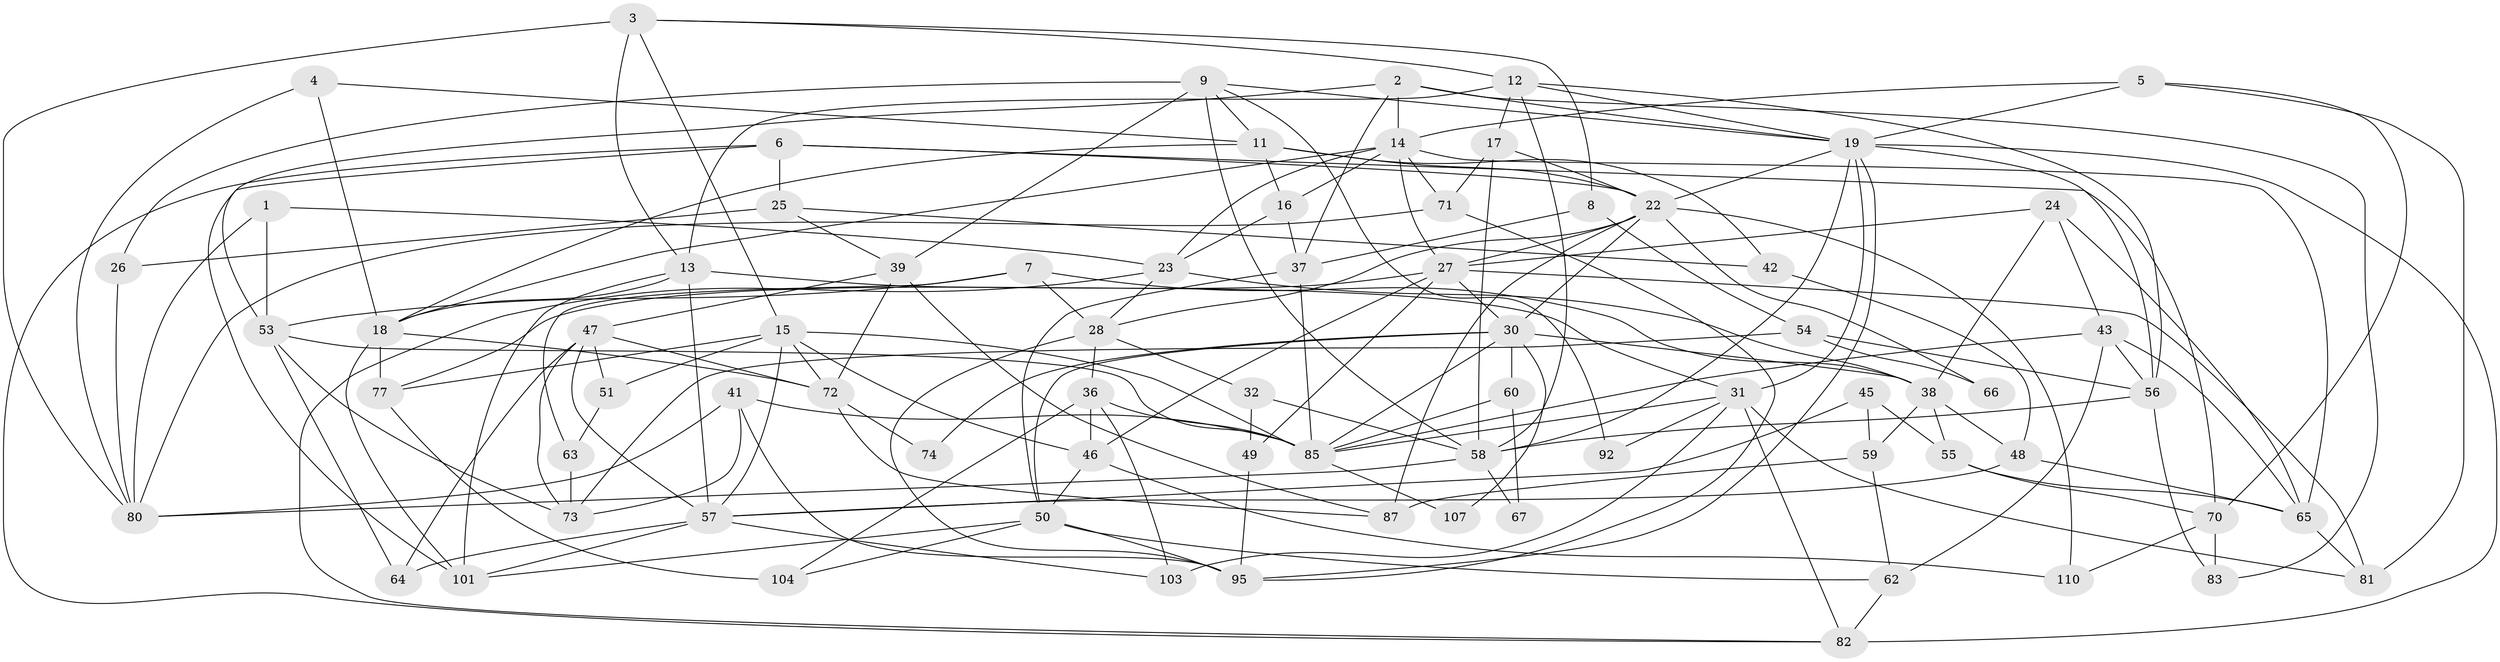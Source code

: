 // original degree distribution, {3: 0.2894736842105263, 5: 0.23684210526315788, 4: 0.2807017543859649, 6: 0.06140350877192982, 7: 0.02631578947368421, 2: 0.09649122807017543, 9: 0.008771929824561403}
// Generated by graph-tools (version 1.1) at 2025/41/03/06/25 10:41:54]
// undirected, 75 vertices, 183 edges
graph export_dot {
graph [start="1"]
  node [color=gray90,style=filled];
  1;
  2 [super="+21"];
  3;
  4;
  5;
  6 [super="+29"];
  7 [super="+33"];
  8;
  9 [super="+10"];
  11 [super="+113"];
  12 [super="+34"];
  13 [super="+84"];
  14 [super="+89"];
  15 [super="+44"];
  16;
  17;
  18 [super="+98"];
  19 [super="+20"];
  22 [super="+112"];
  23 [super="+69"];
  24;
  25;
  26;
  27 [super="+99"];
  28 [super="+75"];
  30 [super="+35"];
  31 [super="+102"];
  32;
  36 [super="+90"];
  37 [super="+96"];
  38 [super="+109"];
  39 [super="+40"];
  41 [super="+97"];
  42;
  43 [super="+52"];
  45;
  46;
  47 [super="+61"];
  48;
  49;
  50 [super="+78"];
  51;
  53 [super="+88"];
  54;
  55;
  56 [super="+91"];
  57 [super="+68"];
  58 [super="+94"];
  59 [super="+76"];
  60;
  62;
  63;
  64;
  65 [super="+79"];
  66;
  67;
  70 [super="+105"];
  71;
  72 [super="+114"];
  73;
  74;
  77 [super="+86"];
  80 [super="+106"];
  81;
  82 [super="+93"];
  83;
  85 [super="+111"];
  87 [super="+100"];
  92;
  95 [super="+108"];
  101;
  103;
  104;
  107;
  110;
  1 -- 23;
  1 -- 80;
  1 -- 53;
  2 -- 53;
  2 -- 19;
  2 -- 83;
  2 -- 14;
  2 -- 37;
  3 -- 13;
  3 -- 8;
  3 -- 80;
  3 -- 12;
  3 -- 15;
  4 -- 18;
  4 -- 80;
  4 -- 11;
  5 -- 81;
  5 -- 19;
  5 -- 70;
  5 -- 14;
  6 -- 82;
  6 -- 101;
  6 -- 70;
  6 -- 25;
  6 -- 22;
  7 -- 63;
  7 -- 53;
  7 -- 28;
  7 -- 38;
  8 -- 37;
  8 -- 54;
  9 -- 11;
  9 -- 26;
  9 -- 19;
  9 -- 58;
  9 -- 92;
  9 -- 39 [weight=2];
  11 -- 22;
  11 -- 42;
  11 -- 16;
  11 -- 18;
  12 -- 17;
  12 -- 56;
  12 -- 19;
  12 -- 58;
  12 -- 13;
  13 -- 101;
  13 -- 18;
  13 -- 57;
  13 -- 31;
  14 -- 71;
  14 -- 16;
  14 -- 65;
  14 -- 18;
  14 -- 27;
  14 -- 23;
  15 -- 77;
  15 -- 46;
  15 -- 51;
  15 -- 85;
  15 -- 72;
  15 -- 57;
  16 -- 37;
  16 -- 23;
  17 -- 58;
  17 -- 71;
  17 -- 22;
  18 -- 101;
  18 -- 77;
  18 -- 72;
  19 -- 22;
  19 -- 58;
  19 -- 95;
  19 -- 82;
  19 -- 31;
  19 -- 56;
  22 -- 87;
  22 -- 66;
  22 -- 30;
  22 -- 28;
  22 -- 110;
  22 -- 27;
  23 -- 38;
  23 -- 82;
  23 -- 28;
  24 -- 65;
  24 -- 38;
  24 -- 43;
  24 -- 27;
  25 -- 42;
  25 -- 26;
  25 -- 39;
  26 -- 80;
  27 -- 46;
  27 -- 49;
  27 -- 81;
  27 -- 77;
  27 -- 30;
  28 -- 32;
  28 -- 95;
  28 -- 36;
  30 -- 60 [weight=2];
  30 -- 74;
  30 -- 107;
  30 -- 85;
  30 -- 50;
  30 -- 38;
  31 -- 81;
  31 -- 82;
  31 -- 85;
  31 -- 103;
  31 -- 92;
  32 -- 49;
  32 -- 58;
  36 -- 103;
  36 -- 46;
  36 -- 85;
  36 -- 104;
  37 -- 85;
  37 -- 50;
  38 -- 55;
  38 -- 59;
  38 -- 48;
  39 -- 72;
  39 -- 47;
  39 -- 87;
  41 -- 85 [weight=2];
  41 -- 73;
  41 -- 95;
  41 -- 80;
  42 -- 48;
  43 -- 85;
  43 -- 56;
  43 -- 65;
  43 -- 62;
  45 -- 57;
  45 -- 55;
  45 -- 59;
  46 -- 110;
  46 -- 50;
  47 -- 64;
  47 -- 73;
  47 -- 57;
  47 -- 51;
  47 -- 72;
  48 -- 57;
  48 -- 65;
  49 -- 95;
  50 -- 62;
  50 -- 104;
  50 -- 95;
  50 -- 101;
  51 -- 63;
  53 -- 73;
  53 -- 85;
  53 -- 64;
  54 -- 73;
  54 -- 66;
  54 -- 56;
  55 -- 65;
  55 -- 70;
  56 -- 83;
  56 -- 58;
  57 -- 64;
  57 -- 103;
  57 -- 101;
  58 -- 80;
  58 -- 67;
  59 -- 62;
  59 -- 87;
  60 -- 67;
  60 -- 85;
  62 -- 82;
  63 -- 73;
  65 -- 81;
  70 -- 83;
  70 -- 110;
  71 -- 95;
  71 -- 80;
  72 -- 87;
  72 -- 74;
  77 -- 104;
  85 -- 107;
}
